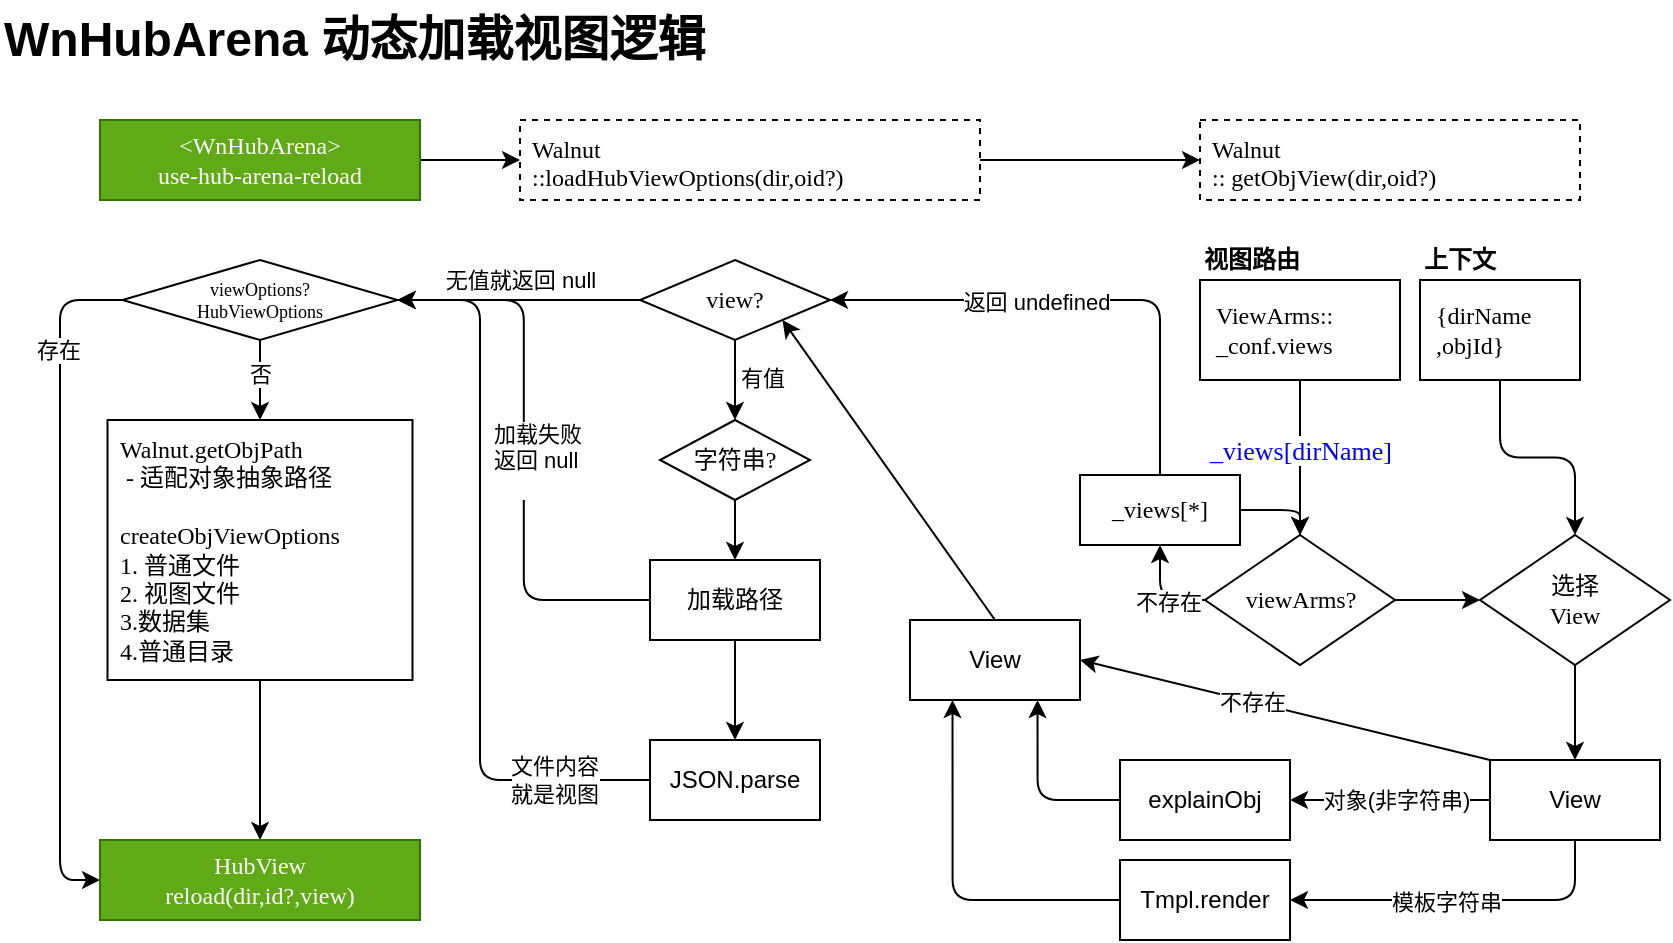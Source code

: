 <mxfile>
    <diagram id="L5FYMgg6Mksp1jvuDaxC" name="第 1 页">
        <mxGraphModel dx="2725" dy="779" grid="1" gridSize="10" guides="1" tooltips="1" connect="1" arrows="1" fold="1" page="1" pageScale="1" pageWidth="1600" pageHeight="900" math="0" shadow="0">
            <root>
                <mxCell id="0"/>
                <mxCell id="1" parent="0"/>
                <mxCell id="68" style="edgeStyle=none;html=1;exitX=1;exitY=0.5;exitDx=0;exitDy=0;entryX=0;entryY=0.5;entryDx=0;entryDy=0;" edge="1" parent="1" source="2" target="3">
                    <mxGeometry relative="1" as="geometry"/>
                </mxCell>
                <mxCell id="2" value="&amp;lt;WnHubArena&amp;gt;&lt;br&gt;use-hub-arena-reload" style="rounded=0;whiteSpace=wrap;html=1;fontFamily=Lucida Console;fillColor=#60a917;fontColor=#ffffff;strokeColor=#2D7600;" vertex="1" parent="1">
                    <mxGeometry x="30" y="80" width="160" height="40" as="geometry"/>
                </mxCell>
                <mxCell id="70" style="edgeStyle=none;html=1;exitX=1;exitY=0.5;exitDx=0;exitDy=0;entryX=0;entryY=0.5;entryDx=0;entryDy=0;" edge="1" parent="1" source="3" target="4">
                    <mxGeometry relative="1" as="geometry"/>
                </mxCell>
                <mxCell id="3" value="Walnut&lt;div&gt;::loadHubViewOptions(dir,oid?)&lt;/div&gt;" style="rounded=0;whiteSpace=wrap;html=1;fontFamily=Lucida Console;align=left;spacing=6;verticalAlign=top;spacingTop=-3;dashed=1;" vertex="1" parent="1">
                    <mxGeometry x="240" y="80" width="230" height="40" as="geometry"/>
                </mxCell>
                <mxCell id="4" value="Walnut&lt;div&gt;:: getObjView(dir,oid?)&lt;/div&gt;" style="rounded=0;whiteSpace=wrap;html=1;fontFamily=Lucida Console;align=left;spacing=6;verticalAlign=top;spacingTop=-3;dashed=1;" vertex="1" parent="1">
                    <mxGeometry x="580" y="80" width="190" height="40" as="geometry"/>
                </mxCell>
                <mxCell id="15" style="edgeStyle=none;html=1;exitX=0;exitY=0.5;exitDx=0;exitDy=0;entryX=1;entryY=0.5;entryDx=0;entryDy=0;" edge="1" parent="1" source="6" target="7">
                    <mxGeometry relative="1" as="geometry"/>
                </mxCell>
                <mxCell id="16" value="无值就返回 null" style="edgeLabel;html=1;align=center;verticalAlign=middle;resizable=0;points=[];" vertex="1" connectable="0" parent="15">
                    <mxGeometry x="-0.076" y="-1" relative="1" as="geometry">
                        <mxPoint x="-4" y="-9" as="offset"/>
                    </mxGeometry>
                </mxCell>
                <mxCell id="21" style="edgeStyle=none;html=1;exitX=0.5;exitY=1;exitDx=0;exitDy=0;entryX=0.5;entryY=0;entryDx=0;entryDy=0;" edge="1" parent="1" source="6" target="19">
                    <mxGeometry relative="1" as="geometry"/>
                </mxCell>
                <mxCell id="22" value="有值" style="edgeLabel;html=1;align=center;verticalAlign=middle;resizable=0;points=[];" vertex="1" connectable="0" parent="21">
                    <mxGeometry x="-0.05" relative="1" as="geometry">
                        <mxPoint x="13" as="offset"/>
                    </mxGeometry>
                </mxCell>
                <mxCell id="6" value="view?" style="rhombus;whiteSpace=wrap;html=1;fontFamily=Lucida Console;" vertex="1" parent="1">
                    <mxGeometry x="300" y="150" width="95" height="40" as="geometry"/>
                </mxCell>
                <mxCell id="12" style="edgeStyle=none;html=1;exitX=0.5;exitY=1;exitDx=0;exitDy=0;entryX=0.5;entryY=0;entryDx=0;entryDy=0;" edge="1" parent="1" source="7" target="8">
                    <mxGeometry relative="1" as="geometry"/>
                </mxCell>
                <mxCell id="13" value="否" style="edgeLabel;html=1;align=center;verticalAlign=middle;resizable=0;points=[];" vertex="1" connectable="0" parent="12">
                    <mxGeometry x="-0.15" y="-3" relative="1" as="geometry">
                        <mxPoint x="3" as="offset"/>
                    </mxGeometry>
                </mxCell>
                <mxCell id="71" style="edgeStyle=orthogonalEdgeStyle;html=1;exitX=0;exitY=0.5;exitDx=0;exitDy=0;entryX=0;entryY=0.5;entryDx=0;entryDy=0;" edge="1" parent="1" source="7" target="9">
                    <mxGeometry relative="1" as="geometry">
                        <Array as="points">
                            <mxPoint x="10" y="170"/>
                            <mxPoint x="10" y="460"/>
                        </Array>
                    </mxGeometry>
                </mxCell>
                <mxCell id="72" value="存在" style="edgeLabel;html=1;align=center;verticalAlign=middle;resizable=0;points=[];" vertex="1" connectable="0" parent="71">
                    <mxGeometry x="-0.676" y="-1" relative="1" as="geometry">
                        <mxPoint as="offset"/>
                    </mxGeometry>
                </mxCell>
                <mxCell id="7" value="viewOptions?&lt;br&gt;HubViewOptions" style="rhombus;whiteSpace=wrap;html=1;fontFamily=Lucida Console;fontSize=9;" vertex="1" parent="1">
                    <mxGeometry x="41.25" y="150" width="137.5" height="40" as="geometry"/>
                </mxCell>
                <mxCell id="11" style="edgeStyle=orthogonalEdgeStyle;html=1;exitX=0.5;exitY=1;exitDx=0;exitDy=0;entryX=0.5;entryY=0;entryDx=0;entryDy=0;" edge="1" parent="1" source="8" target="9">
                    <mxGeometry relative="1" as="geometry"/>
                </mxCell>
                <mxCell id="8" value="&lt;div&gt;Walnut.getObjPath&amp;nbsp;&lt;/div&gt;&lt;div&gt;&amp;nbsp;- 适配对象抽象路径&lt;/div&gt;&lt;div&gt;&lt;br&gt;&lt;/div&gt;createObjViewOptions&lt;div&gt;1. 普通文件&lt;/div&gt;&lt;div&gt;2. 视图文件&lt;/div&gt;&lt;div&gt;3.数据集&lt;/div&gt;&lt;div&gt;4.普通目录&lt;/div&gt;" style="rounded=0;whiteSpace=wrap;html=1;fontFamily=Lucida Console;align=left;spacing=6;" vertex="1" parent="1">
                    <mxGeometry x="33.75" y="230" width="152.5" height="130" as="geometry"/>
                </mxCell>
                <mxCell id="9" value="HubView&lt;div&gt;reload(dir,id?,view)&lt;/div&gt;" style="rounded=0;whiteSpace=wrap;html=1;fontFamily=Lucida Console;fillColor=#60a917;fontColor=#ffffff;strokeColor=#2D7600;" vertex="1" parent="1">
                    <mxGeometry x="30" y="440" width="160" height="40" as="geometry"/>
                </mxCell>
                <mxCell id="23" style="edgeStyle=orthogonalEdgeStyle;html=1;exitX=0;exitY=0.5;exitDx=0;exitDy=0;entryX=1;entryY=0.5;entryDx=0;entryDy=0;" edge="1" parent="1" source="20" target="7">
                    <mxGeometry relative="1" as="geometry"/>
                </mxCell>
                <mxCell id="24" value="&lt;div&gt;加载失败&lt;/div&gt;&lt;div&gt;返回 null&lt;br&gt;&lt;br&gt;&lt;/div&gt;" style="edgeLabel;html=1;align=left;verticalAlign=middle;resizable=0;points=[];" vertex="1" connectable="0" parent="23">
                    <mxGeometry x="-0.164" y="4" relative="1" as="geometry">
                        <mxPoint x="-13" y="-18" as="offset"/>
                    </mxGeometry>
                </mxCell>
                <mxCell id="25" style="edgeStyle=none;html=1;exitX=0.5;exitY=1;exitDx=0;exitDy=0;entryX=0.5;entryY=0;entryDx=0;entryDy=0;" edge="1" parent="1" source="19" target="20">
                    <mxGeometry relative="1" as="geometry"/>
                </mxCell>
                <mxCell id="19" value="字符串?" style="rhombus;whiteSpace=wrap;html=1;fontFamily=Lucida Console;" vertex="1" parent="1">
                    <mxGeometry x="310" y="230" width="75" height="40" as="geometry"/>
                </mxCell>
                <mxCell id="29" style="edgeStyle=none;html=1;exitX=0.5;exitY=1;exitDx=0;exitDy=0;entryX=0.5;entryY=0;entryDx=0;entryDy=0;" edge="1" parent="1" source="20" target="26">
                    <mxGeometry relative="1" as="geometry"/>
                </mxCell>
                <mxCell id="20" value="加载路径" style="rounded=0;whiteSpace=wrap;html=1;fontFamily=Helvetica;" vertex="1" parent="1">
                    <mxGeometry x="305" y="300" width="85" height="40" as="geometry"/>
                </mxCell>
                <mxCell id="26" value="JSON.parse" style="rounded=0;whiteSpace=wrap;html=1;fontFamily=Helvetica;" vertex="1" parent="1">
                    <mxGeometry x="305" y="390" width="85" height="40" as="geometry"/>
                </mxCell>
                <mxCell id="27" style="edgeStyle=elbowEdgeStyle;html=1;exitX=0;exitY=0.5;exitDx=0;exitDy=0;entryX=1;entryY=0.5;entryDx=0;entryDy=0;" edge="1" parent="1" source="26" target="7">
                    <mxGeometry relative="1" as="geometry">
                        <mxPoint x="305" y="430.5" as="sourcePoint"/>
                        <mxPoint x="180" y="170" as="targetPoint"/>
                        <Array as="points">
                            <mxPoint x="220" y="280"/>
                        </Array>
                    </mxGeometry>
                </mxCell>
                <mxCell id="28" value="文件内容&lt;br&gt;就是视图" style="edgeLabel;html=1;align=center;verticalAlign=middle;resizable=0;points=[];" vertex="1" connectable="0" parent="27">
                    <mxGeometry x="-0.688" y="1" relative="1" as="geometry">
                        <mxPoint x="9" y="-1" as="offset"/>
                    </mxGeometry>
                </mxCell>
                <mxCell id="36" style="edgeStyle=none;html=1;exitX=0.5;exitY=1;exitDx=0;exitDy=0;entryX=0.5;entryY=0;entryDx=0;entryDy=0;" edge="1" parent="1" source="31" target="33">
                    <mxGeometry relative="1" as="geometry"/>
                </mxCell>
                <mxCell id="38" value="_views[dirName]" style="edgeLabel;html=1;align=center;verticalAlign=middle;resizable=0;points=[];fontSize=13;fontFamily=Lucida Console;fontColor=#0000FF;" vertex="1" connectable="0" parent="36">
                    <mxGeometry x="-0.111" relative="1" as="geometry">
                        <mxPoint as="offset"/>
                    </mxGeometry>
                </mxCell>
                <mxCell id="31" value="&lt;div style=&quot;scrollbar-color: light-dark(#e2e2e2, #4b4b4b)&lt;br/&gt;&#x9;&#x9;&#x9;&#x9;&#x9;light-dark(#fbfbfb, var(--dark-panel-color));&quot;&gt;&lt;span style=&quot;scrollbar-color: light-dark(#e2e2e2, #4b4b4b)&lt;br/&gt;&#x9;&#x9;&#x9;&#x9;&#x9;light-dark(#fbfbfb, var(--dark-panel-color)); color: rgb(0, 0, 0);&quot;&gt;ViewArms::&lt;/span&gt;&lt;br style=&quot;scrollbar-color: light-dark(#e2e2e2, #4b4b4b)&lt;br/&gt;&#x9;&#x9;&#x9;&#x9;&#x9;light-dark(#fbfbfb, var(--dark-panel-color));&quot;&gt;&lt;/div&gt;&lt;span style=&quot;color: rgb(0, 0, 0);&quot;&gt;&lt;div style=&quot;&quot;&gt;&lt;span style=&quot;color: rgb(0, 0, 0); background-color: transparent;&quot;&gt;_conf.views&lt;/span&gt;&lt;/div&gt;&lt;/span&gt;" style="rounded=0;whiteSpace=wrap;html=1;fontFamily=Lucida Console;align=left;spacing=8;" vertex="1" parent="1">
                    <mxGeometry x="580" y="160" width="100" height="50" as="geometry"/>
                </mxCell>
                <mxCell id="50" style="edgeStyle=orthogonalEdgeStyle;html=1;exitX=0.5;exitY=1;exitDx=0;exitDy=0;entryX=0.5;entryY=0;entryDx=0;entryDy=0;" edge="1" parent="1" source="32" target="44">
                    <mxGeometry relative="1" as="geometry"/>
                </mxCell>
                <mxCell id="32" value="&lt;div style=&quot;scrollbar-color: light-dark(#e2e2e2, #4b4b4b)&lt;br/&gt;&#x9;&#x9;&#x9;&#x9;&#x9;light-dark(#fbfbfb, var(--dark-panel-color));&quot;&gt;&lt;font color=&quot;#000000&quot;&gt;{dirName&lt;/font&gt;&lt;/div&gt;&lt;div style=&quot;scrollbar-color: light-dark(#e2e2e2, #4b4b4b)&lt;br/&gt;&#x9;&#x9;&#x9;&#x9;&#x9;light-dark(#fbfbfb, var(--dark-panel-color));&quot;&gt;&lt;font color=&quot;#000000&quot;&gt;,objId}&lt;/font&gt;&lt;/div&gt;" style="rounded=0;whiteSpace=wrap;html=1;fontFamily=Lucida Console;align=left;spacing=8;" vertex="1" parent="1">
                    <mxGeometry x="690" y="160" width="80" height="50" as="geometry"/>
                </mxCell>
                <mxCell id="41" style="edgeStyle=orthogonalEdgeStyle;html=1;exitX=0;exitY=0.5;exitDx=0;exitDy=0;entryX=0.5;entryY=1;entryDx=0;entryDy=0;" edge="1" parent="1" source="33" target="40">
                    <mxGeometry relative="1" as="geometry"/>
                </mxCell>
                <mxCell id="43" value="不存在" style="edgeLabel;html=1;align=center;verticalAlign=middle;resizable=0;points=[];" vertex="1" connectable="0" parent="41">
                    <mxGeometry x="-0.211" y="1" relative="1" as="geometry">
                        <mxPoint x="1" as="offset"/>
                    </mxGeometry>
                </mxCell>
                <mxCell id="49" style="edgeStyle=none;html=1;exitX=1;exitY=0.5;exitDx=0;exitDy=0;entryX=0;entryY=0.5;entryDx=0;entryDy=0;" edge="1" parent="1" source="33" target="44">
                    <mxGeometry relative="1" as="geometry"/>
                </mxCell>
                <mxCell id="33" value="viewArms?" style="rhombus;whiteSpace=wrap;html=1;fontFamily=Lucida Console;" vertex="1" parent="1">
                    <mxGeometry x="582.5" y="287.5" width="95" height="65" as="geometry"/>
                </mxCell>
                <mxCell id="34" value="视图路由" style="text;strokeColor=none;fillColor=none;html=1;fontSize=12;fontStyle=1;verticalAlign=middle;align=left;" vertex="1" parent="1">
                    <mxGeometry x="580" y="140" width="70" height="20" as="geometry"/>
                </mxCell>
                <mxCell id="35" value="上下文" style="text;strokeColor=none;fillColor=none;html=1;fontSize=12;fontStyle=1;verticalAlign=middle;align=left;" vertex="1" parent="1">
                    <mxGeometry x="690" y="140" width="70" height="20" as="geometry"/>
                </mxCell>
                <mxCell id="42" style="edgeStyle=orthogonalEdgeStyle;html=1;exitX=1;exitY=0.5;exitDx=0;exitDy=0;entryX=0.5;entryY=0;entryDx=0;entryDy=0;" edge="1" parent="1" source="40" target="33">
                    <mxGeometry relative="1" as="geometry"/>
                </mxCell>
                <mxCell id="47" style="edgeStyle=orthogonalEdgeStyle;html=1;exitX=0.5;exitY=0;exitDx=0;exitDy=0;entryX=1;entryY=0.5;entryDx=0;entryDy=0;" edge="1" parent="1" source="40" target="6">
                    <mxGeometry relative="1" as="geometry"/>
                </mxCell>
                <mxCell id="48" value="返回 undefined" style="edgeLabel;html=1;align=center;verticalAlign=middle;resizable=0;points=[];" vertex="1" connectable="0" parent="47">
                    <mxGeometry x="0.19" y="1" relative="1" as="geometry">
                        <mxPoint as="offset"/>
                    </mxGeometry>
                </mxCell>
                <mxCell id="40" value="_views[*]" style="rounded=0;whiteSpace=wrap;html=1;fontFamily=Lucida Console;" vertex="1" parent="1">
                    <mxGeometry x="520" y="257.5" width="80" height="35" as="geometry"/>
                </mxCell>
                <mxCell id="51" style="edgeStyle=orthogonalEdgeStyle;html=1;exitX=0.5;exitY=1;exitDx=0;exitDy=0;entryX=0.5;entryY=0;entryDx=0;entryDy=0;" edge="1" parent="1" source="44" target="46">
                    <mxGeometry relative="1" as="geometry"/>
                </mxCell>
                <mxCell id="44" value="选择&lt;div&gt;View&lt;/div&gt;" style="rhombus;whiteSpace=wrap;html=1;fontFamily=Lucida Console;" vertex="1" parent="1">
                    <mxGeometry x="720" y="287.5" width="95" height="65" as="geometry"/>
                </mxCell>
                <mxCell id="60" style="edgeStyle=none;html=1;exitX=0;exitY=0;exitDx=0;exitDy=0;entryX=1;entryY=0.5;entryDx=0;entryDy=0;" edge="1" parent="1" source="46" target="58">
                    <mxGeometry relative="1" as="geometry"/>
                </mxCell>
                <mxCell id="63" value="不存在" style="edgeLabel;html=1;align=center;verticalAlign=middle;resizable=0;points=[];" vertex="1" connectable="0" parent="60">
                    <mxGeometry x="0.161" relative="1" as="geometry">
                        <mxPoint as="offset"/>
                    </mxGeometry>
                </mxCell>
                <mxCell id="61" style="edgeStyle=none;html=1;exitX=0;exitY=0.5;exitDx=0;exitDy=0;entryX=1;entryY=0.5;entryDx=0;entryDy=0;" edge="1" parent="1" source="46" target="56">
                    <mxGeometry relative="1" as="geometry"/>
                </mxCell>
                <mxCell id="64" value="对象(非字符串)" style="edgeLabel;html=1;align=center;verticalAlign=middle;resizable=0;points=[];" vertex="1" connectable="0" parent="61">
                    <mxGeometry x="0.169" y="1" relative="1" as="geometry">
                        <mxPoint x="11" y="-1" as="offset"/>
                    </mxGeometry>
                </mxCell>
                <mxCell id="62" style="edgeStyle=orthogonalEdgeStyle;html=1;exitX=0.5;exitY=1;exitDx=0;exitDy=0;entryX=1;entryY=0.5;entryDx=0;entryDy=0;" edge="1" parent="1" source="46" target="55">
                    <mxGeometry relative="1" as="geometry"/>
                </mxCell>
                <mxCell id="65" value="模板字符串" style="edgeLabel;html=1;align=center;verticalAlign=middle;resizable=0;points=[];" vertex="1" connectable="0" parent="62">
                    <mxGeometry x="0.106" y="1" relative="1" as="geometry">
                        <mxPoint x="1" as="offset"/>
                    </mxGeometry>
                </mxCell>
                <mxCell id="46" value="View" style="rounded=0;whiteSpace=wrap;html=1;fontFamily=Helvetica;" vertex="1" parent="1">
                    <mxGeometry x="725" y="400" width="85" height="40" as="geometry"/>
                </mxCell>
                <mxCell id="67" style="edgeStyle=orthogonalEdgeStyle;html=1;exitX=0;exitY=0.5;exitDx=0;exitDy=0;entryX=0.25;entryY=1;entryDx=0;entryDy=0;" edge="1" parent="1" source="55" target="58">
                    <mxGeometry relative="1" as="geometry">
                        <mxPoint x="480" y="370" as="targetPoint"/>
                    </mxGeometry>
                </mxCell>
                <mxCell id="55" value="Tmpl.render" style="rounded=0;whiteSpace=wrap;html=1;fontFamily=Helvetica;" vertex="1" parent="1">
                    <mxGeometry x="540" y="450" width="85" height="40" as="geometry"/>
                </mxCell>
                <mxCell id="66" style="edgeStyle=orthogonalEdgeStyle;html=1;exitX=0;exitY=0.5;exitDx=0;exitDy=0;entryX=0.75;entryY=1;entryDx=0;entryDy=0;" edge="1" parent="1" source="56" target="58">
                    <mxGeometry relative="1" as="geometry"/>
                </mxCell>
                <mxCell id="56" value="explainObj" style="rounded=0;whiteSpace=wrap;html=1;fontFamily=Helvetica;" vertex="1" parent="1">
                    <mxGeometry x="540" y="400" width="85" height="40" as="geometry"/>
                </mxCell>
                <mxCell id="59" style="edgeStyle=none;html=1;exitX=0.5;exitY=0;exitDx=0;exitDy=0;entryX=1;entryY=1;entryDx=0;entryDy=0;" edge="1" parent="1" source="58" target="6">
                    <mxGeometry relative="1" as="geometry"/>
                </mxCell>
                <mxCell id="58" value="View" style="rounded=0;whiteSpace=wrap;html=1;fontFamily=Helvetica;" vertex="1" parent="1">
                    <mxGeometry x="435" y="330" width="85" height="40" as="geometry"/>
                </mxCell>
                <mxCell id="73" value="WnHubArena 动态加载视图逻辑" style="text;strokeColor=none;fillColor=none;html=1;fontSize=24;fontStyle=1;verticalAlign=middle;align=left;" vertex="1" parent="1">
                    <mxGeometry x="-20" y="20" width="360" height="40" as="geometry"/>
                </mxCell>
            </root>
        </mxGraphModel>
    </diagram>
</mxfile>